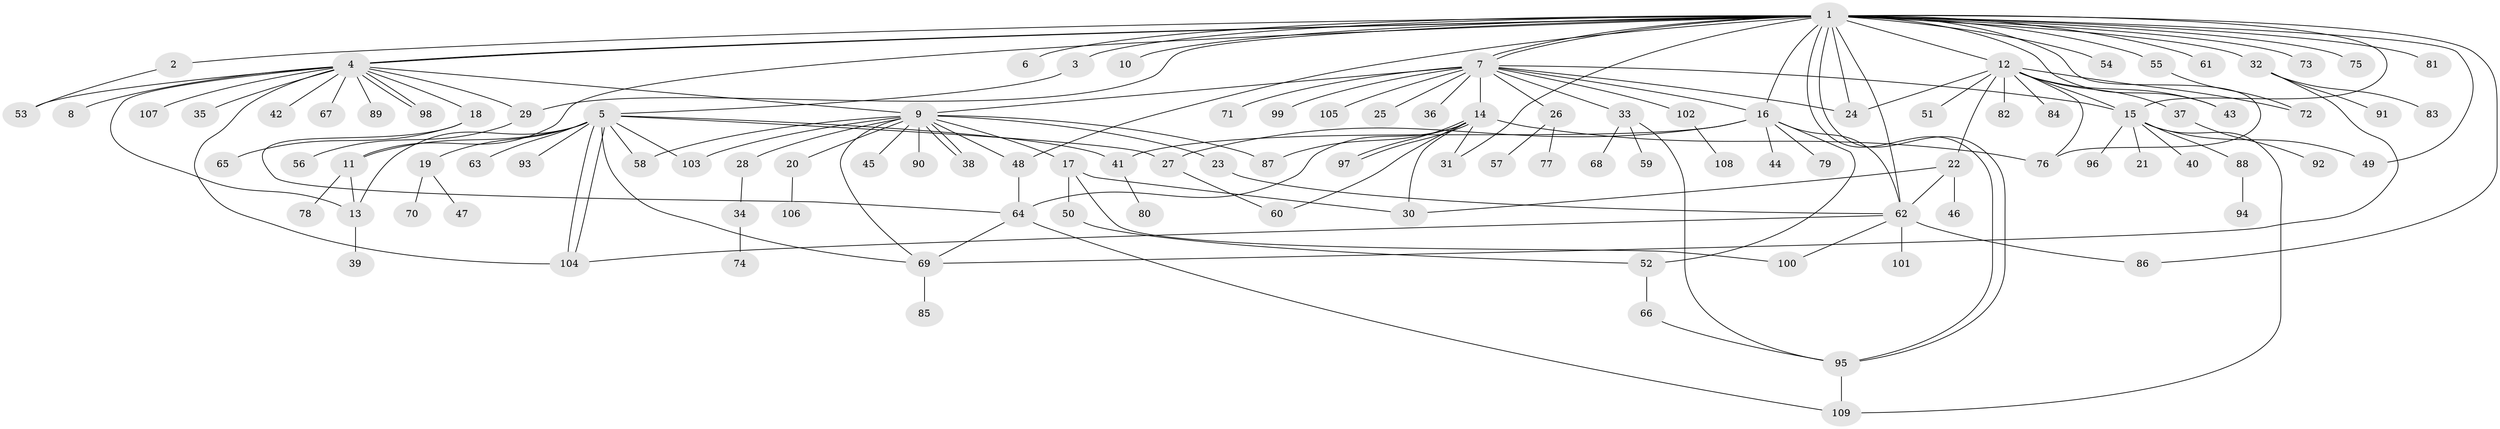 // Generated by graph-tools (version 1.1) at 2025/14/03/09/25 04:14:23]
// undirected, 109 vertices, 158 edges
graph export_dot {
graph [start="1"]
  node [color=gray90,style=filled];
  1;
  2;
  3;
  4;
  5;
  6;
  7;
  8;
  9;
  10;
  11;
  12;
  13;
  14;
  15;
  16;
  17;
  18;
  19;
  20;
  21;
  22;
  23;
  24;
  25;
  26;
  27;
  28;
  29;
  30;
  31;
  32;
  33;
  34;
  35;
  36;
  37;
  38;
  39;
  40;
  41;
  42;
  43;
  44;
  45;
  46;
  47;
  48;
  49;
  50;
  51;
  52;
  53;
  54;
  55;
  56;
  57;
  58;
  59;
  60;
  61;
  62;
  63;
  64;
  65;
  66;
  67;
  68;
  69;
  70;
  71;
  72;
  73;
  74;
  75;
  76;
  77;
  78;
  79;
  80;
  81;
  82;
  83;
  84;
  85;
  86;
  87;
  88;
  89;
  90;
  91;
  92;
  93;
  94;
  95;
  96;
  97;
  98;
  99;
  100;
  101;
  102;
  103;
  104;
  105;
  106;
  107;
  108;
  109;
  1 -- 2;
  1 -- 3;
  1 -- 4;
  1 -- 4;
  1 -- 6;
  1 -- 7;
  1 -- 7;
  1 -- 10;
  1 -- 11;
  1 -- 12;
  1 -- 15;
  1 -- 16;
  1 -- 24;
  1 -- 29;
  1 -- 31;
  1 -- 32;
  1 -- 43;
  1 -- 48;
  1 -- 49;
  1 -- 54;
  1 -- 55;
  1 -- 61;
  1 -- 62;
  1 -- 73;
  1 -- 75;
  1 -- 76;
  1 -- 81;
  1 -- 86;
  1 -- 95;
  1 -- 95;
  2 -- 53;
  3 -- 5;
  4 -- 8;
  4 -- 9;
  4 -- 13;
  4 -- 18;
  4 -- 29;
  4 -- 35;
  4 -- 42;
  4 -- 53;
  4 -- 67;
  4 -- 89;
  4 -- 98;
  4 -- 98;
  4 -- 104;
  4 -- 107;
  5 -- 11;
  5 -- 13;
  5 -- 19;
  5 -- 27;
  5 -- 41;
  5 -- 58;
  5 -- 63;
  5 -- 69;
  5 -- 93;
  5 -- 103;
  5 -- 104;
  5 -- 104;
  7 -- 9;
  7 -- 14;
  7 -- 15;
  7 -- 16;
  7 -- 24;
  7 -- 25;
  7 -- 26;
  7 -- 33;
  7 -- 36;
  7 -- 71;
  7 -- 99;
  7 -- 102;
  7 -- 105;
  9 -- 17;
  9 -- 20;
  9 -- 23;
  9 -- 28;
  9 -- 38;
  9 -- 38;
  9 -- 45;
  9 -- 48;
  9 -- 58;
  9 -- 69;
  9 -- 87;
  9 -- 90;
  9 -- 103;
  11 -- 13;
  11 -- 78;
  12 -- 15;
  12 -- 22;
  12 -- 24;
  12 -- 37;
  12 -- 43;
  12 -- 51;
  12 -- 72;
  12 -- 76;
  12 -- 82;
  12 -- 84;
  13 -- 39;
  14 -- 30;
  14 -- 31;
  14 -- 60;
  14 -- 64;
  14 -- 76;
  14 -- 87;
  14 -- 97;
  14 -- 97;
  15 -- 21;
  15 -- 40;
  15 -- 49;
  15 -- 88;
  15 -- 96;
  15 -- 109;
  16 -- 27;
  16 -- 41;
  16 -- 44;
  16 -- 52;
  16 -- 62;
  16 -- 79;
  17 -- 30;
  17 -- 50;
  17 -- 100;
  18 -- 64;
  18 -- 65;
  19 -- 47;
  19 -- 70;
  20 -- 106;
  22 -- 30;
  22 -- 46;
  22 -- 62;
  23 -- 62;
  26 -- 57;
  26 -- 77;
  27 -- 60;
  28 -- 34;
  29 -- 56;
  32 -- 69;
  32 -- 83;
  32 -- 91;
  33 -- 59;
  33 -- 68;
  33 -- 95;
  34 -- 74;
  37 -- 92;
  41 -- 80;
  48 -- 64;
  50 -- 52;
  52 -- 66;
  55 -- 72;
  62 -- 86;
  62 -- 100;
  62 -- 101;
  62 -- 104;
  64 -- 69;
  64 -- 109;
  66 -- 95;
  69 -- 85;
  88 -- 94;
  95 -- 109;
  102 -- 108;
}
